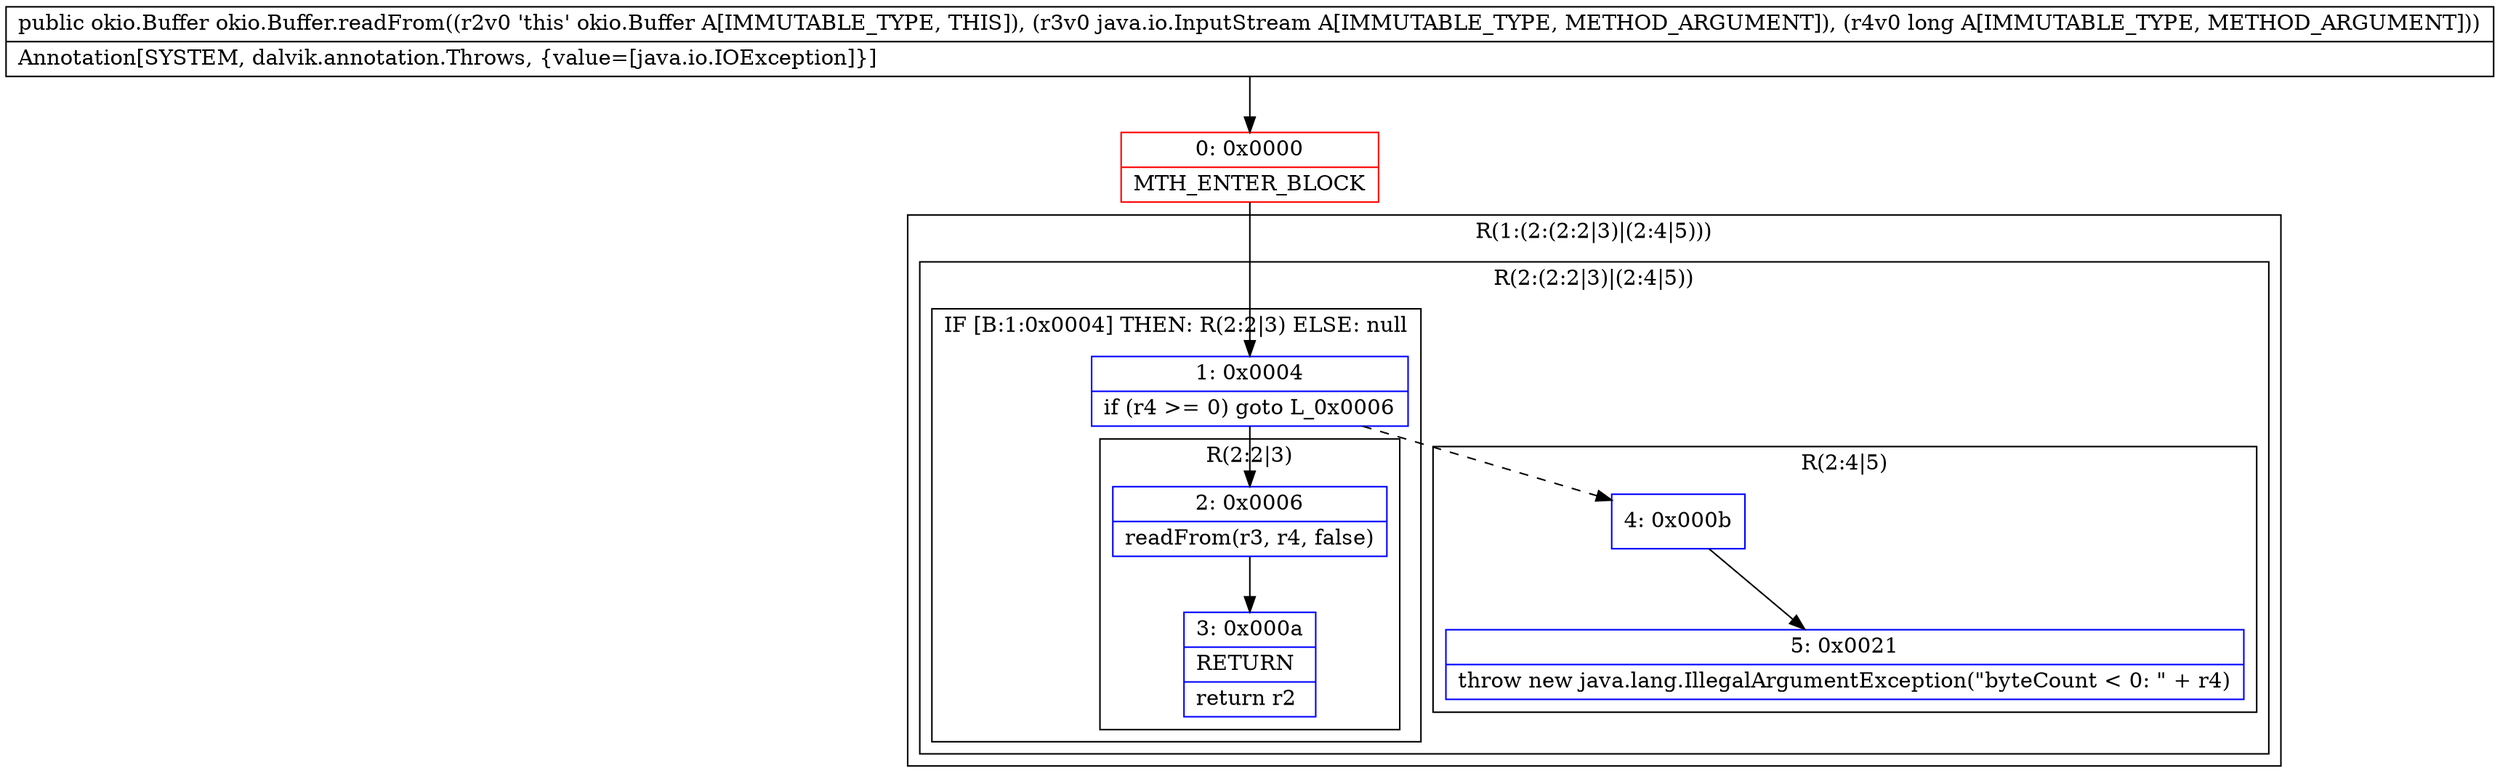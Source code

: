 digraph "CFG forokio.Buffer.readFrom(Ljava\/io\/InputStream;J)Lokio\/Buffer;" {
subgraph cluster_Region_2012584970 {
label = "R(1:(2:(2:2|3)|(2:4|5)))";
node [shape=record,color=blue];
subgraph cluster_Region_365585107 {
label = "R(2:(2:2|3)|(2:4|5))";
node [shape=record,color=blue];
subgraph cluster_IfRegion_515807730 {
label = "IF [B:1:0x0004] THEN: R(2:2|3) ELSE: null";
node [shape=record,color=blue];
Node_1 [shape=record,label="{1\:\ 0x0004|if (r4 \>= 0) goto L_0x0006\l}"];
subgraph cluster_Region_1214071122 {
label = "R(2:2|3)";
node [shape=record,color=blue];
Node_2 [shape=record,label="{2\:\ 0x0006|readFrom(r3, r4, false)\l}"];
Node_3 [shape=record,label="{3\:\ 0x000a|RETURN\l|return r2\l}"];
}
}
subgraph cluster_Region_320049567 {
label = "R(2:4|5)";
node [shape=record,color=blue];
Node_4 [shape=record,label="{4\:\ 0x000b}"];
Node_5 [shape=record,label="{5\:\ 0x0021|throw new java.lang.IllegalArgumentException(\"byteCount \< 0: \" + r4)\l}"];
}
}
}
Node_0 [shape=record,color=red,label="{0\:\ 0x0000|MTH_ENTER_BLOCK\l}"];
MethodNode[shape=record,label="{public okio.Buffer okio.Buffer.readFrom((r2v0 'this' okio.Buffer A[IMMUTABLE_TYPE, THIS]), (r3v0 java.io.InputStream A[IMMUTABLE_TYPE, METHOD_ARGUMENT]), (r4v0 long A[IMMUTABLE_TYPE, METHOD_ARGUMENT]))  | Annotation[SYSTEM, dalvik.annotation.Throws, \{value=[java.io.IOException]\}]\l}"];
MethodNode -> Node_0;
Node_1 -> Node_2;
Node_1 -> Node_4[style=dashed];
Node_2 -> Node_3;
Node_4 -> Node_5;
Node_0 -> Node_1;
}

